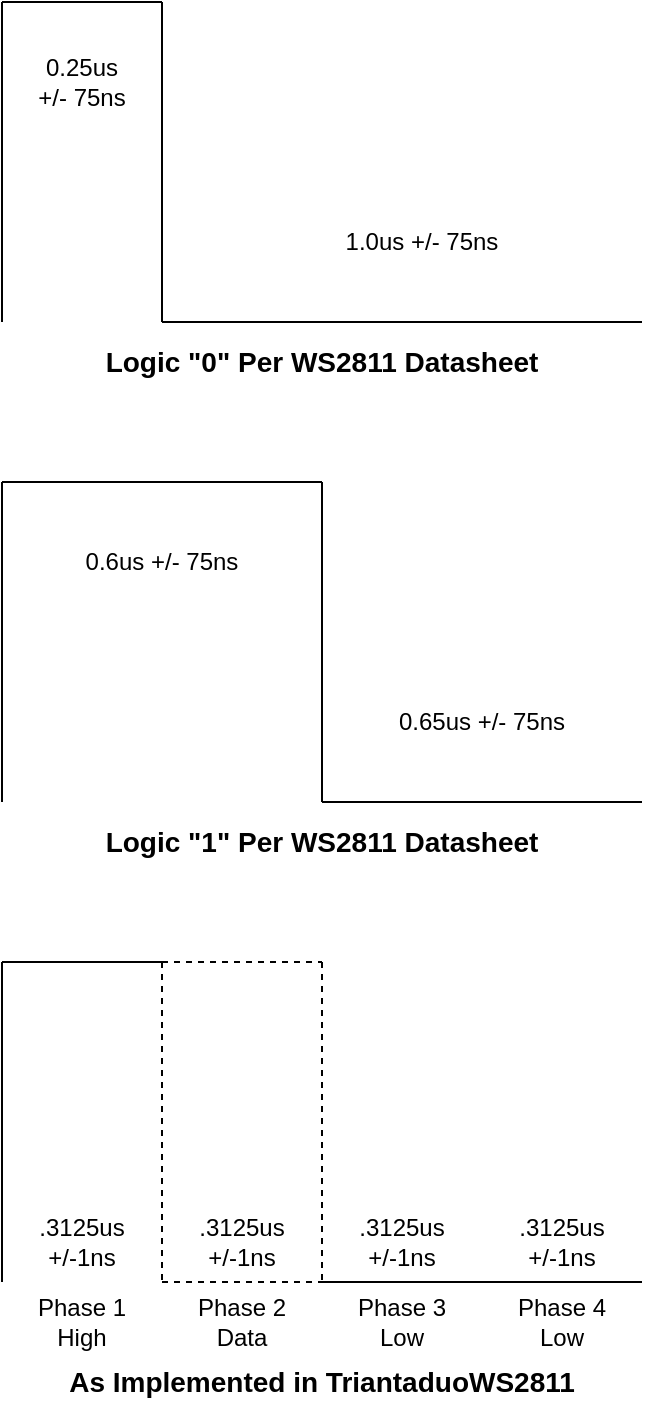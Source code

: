 <mxfile version="12.5.0" type="device"><diagram id="zMdHHGrJSZtKjhyNDhxt" name="Page-1"><mxGraphModel dx="1173" dy="793" grid="1" gridSize="10" guides="1" tooltips="1" connect="1" arrows="1" fold="1" page="1" pageScale="1" pageWidth="1100" pageHeight="850" math="0" shadow="0"><root><mxCell id="0"/><mxCell id="1" parent="0"/><mxCell id="HZ4cuATQGfqaaVmYHo4V-2" value="" style="endArrow=none;html=1;" edge="1" parent="1"><mxGeometry width="50" height="50" relative="1" as="geometry"><mxPoint x="200" y="680" as="sourcePoint"/><mxPoint x="200" y="520" as="targetPoint"/></mxGeometry></mxCell><mxCell id="HZ4cuATQGfqaaVmYHo4V-3" value="" style="endArrow=none;html=1;" edge="1" parent="1"><mxGeometry width="50" height="50" relative="1" as="geometry"><mxPoint x="200" y="520" as="sourcePoint"/><mxPoint x="280" y="520" as="targetPoint"/></mxGeometry></mxCell><mxCell id="HZ4cuATQGfqaaVmYHo4V-4" value="" style="endArrow=none;html=1;dashed=1;" edge="1" parent="1"><mxGeometry width="50" height="50" relative="1" as="geometry"><mxPoint x="280" y="520" as="sourcePoint"/><mxPoint x="360" y="520" as="targetPoint"/></mxGeometry></mxCell><mxCell id="HZ4cuATQGfqaaVmYHo4V-5" value="" style="endArrow=none;html=1;dashed=1;" edge="1" parent="1"><mxGeometry width="50" height="50" relative="1" as="geometry"><mxPoint x="280" y="520" as="sourcePoint"/><mxPoint x="280" y="680" as="targetPoint"/></mxGeometry></mxCell><mxCell id="HZ4cuATQGfqaaVmYHo4V-6" value="" style="endArrow=none;html=1;dashed=1;" edge="1" parent="1"><mxGeometry width="50" height="50" relative="1" as="geometry"><mxPoint x="280" y="680" as="sourcePoint"/><mxPoint x="360" y="680" as="targetPoint"/></mxGeometry></mxCell><mxCell id="HZ4cuATQGfqaaVmYHo4V-7" value="" style="endArrow=none;html=1;dashed=1;" edge="1" parent="1"><mxGeometry width="50" height="50" relative="1" as="geometry"><mxPoint x="360" y="520" as="sourcePoint"/><mxPoint x="360" y="680" as="targetPoint"/></mxGeometry></mxCell><mxCell id="HZ4cuATQGfqaaVmYHo4V-8" value="" style="endArrow=none;html=1;" edge="1" parent="1"><mxGeometry width="50" height="50" relative="1" as="geometry"><mxPoint x="360" y="680" as="sourcePoint"/><mxPoint x="440" y="680" as="targetPoint"/></mxGeometry></mxCell><mxCell id="HZ4cuATQGfqaaVmYHo4V-9" value="" style="endArrow=none;html=1;" edge="1" parent="1"><mxGeometry width="50" height="50" relative="1" as="geometry"><mxPoint x="440" y="680" as="sourcePoint"/><mxPoint x="520" y="680" as="targetPoint"/></mxGeometry></mxCell><mxCell id="HZ4cuATQGfqaaVmYHo4V-10" value="" style="endArrow=none;html=1;" edge="1" parent="1"><mxGeometry width="50" height="50" relative="1" as="geometry"><mxPoint x="200" y="440" as="sourcePoint"/><mxPoint x="200" y="280" as="targetPoint"/></mxGeometry></mxCell><mxCell id="HZ4cuATQGfqaaVmYHo4V-11" value="" style="endArrow=none;html=1;" edge="1" parent="1"><mxGeometry width="50" height="50" relative="1" as="geometry"><mxPoint x="200" y="280" as="sourcePoint"/><mxPoint x="360" y="280" as="targetPoint"/></mxGeometry></mxCell><mxCell id="HZ4cuATQGfqaaVmYHo4V-13" value="" style="endArrow=none;html=1;" edge="1" parent="1"><mxGeometry width="50" height="50" relative="1" as="geometry"><mxPoint x="360" y="440" as="sourcePoint"/><mxPoint x="360" y="280" as="targetPoint"/></mxGeometry></mxCell><mxCell id="HZ4cuATQGfqaaVmYHo4V-14" value="" style="endArrow=none;html=1;" edge="1" parent="1"><mxGeometry width="50" height="50" relative="1" as="geometry"><mxPoint x="360" y="440" as="sourcePoint"/><mxPoint x="520" y="440" as="targetPoint"/></mxGeometry></mxCell><mxCell id="HZ4cuATQGfqaaVmYHo4V-15" value="" style="endArrow=none;html=1;" edge="1" parent="1"><mxGeometry width="50" height="50" relative="1" as="geometry"><mxPoint x="200" y="200" as="sourcePoint"/><mxPoint x="200" y="40" as="targetPoint"/></mxGeometry></mxCell><mxCell id="HZ4cuATQGfqaaVmYHo4V-16" value="" style="endArrow=none;html=1;" edge="1" parent="1"><mxGeometry width="50" height="50" relative="1" as="geometry"><mxPoint x="200" y="40" as="sourcePoint"/><mxPoint x="280" y="40" as="targetPoint"/></mxGeometry></mxCell><mxCell id="HZ4cuATQGfqaaVmYHo4V-17" value="" style="endArrow=none;html=1;" edge="1" parent="1"><mxGeometry width="50" height="50" relative="1" as="geometry"><mxPoint x="280" y="200" as="sourcePoint"/><mxPoint x="280" y="40" as="targetPoint"/></mxGeometry></mxCell><mxCell id="HZ4cuATQGfqaaVmYHo4V-18" value="" style="endArrow=none;html=1;" edge="1" parent="1"><mxGeometry width="50" height="50" relative="1" as="geometry"><mxPoint x="280" y="200" as="sourcePoint"/><mxPoint x="520" y="200" as="targetPoint"/></mxGeometry></mxCell><mxCell id="HZ4cuATQGfqaaVmYHo4V-19" value="0.6us +/- 75ns" style="text;html=1;strokeColor=none;fillColor=none;align=center;verticalAlign=middle;whiteSpace=wrap;rounded=0;" vertex="1" parent="1"><mxGeometry x="200" y="310" width="160" height="20" as="geometry"/></mxCell><mxCell id="HZ4cuATQGfqaaVmYHo4V-21" value="0.65us +/- 75ns" style="text;html=1;strokeColor=none;fillColor=none;align=center;verticalAlign=middle;whiteSpace=wrap;rounded=0;" vertex="1" parent="1"><mxGeometry x="360" y="390" width="160" height="20" as="geometry"/></mxCell><mxCell id="HZ4cuATQGfqaaVmYHo4V-22" value="0.25us&lt;br&gt;+/- 75ns" style="text;html=1;strokeColor=none;fillColor=none;align=center;verticalAlign=middle;whiteSpace=wrap;rounded=0;" vertex="1" parent="1"><mxGeometry x="200" y="70" width="80" height="20" as="geometry"/></mxCell><mxCell id="HZ4cuATQGfqaaVmYHo4V-23" value="1.0us +/- 75ns" style="text;html=1;strokeColor=none;fillColor=none;align=center;verticalAlign=middle;whiteSpace=wrap;rounded=0;" vertex="1" parent="1"><mxGeometry x="330" y="150" width="160" height="20" as="geometry"/></mxCell><mxCell id="HZ4cuATQGfqaaVmYHo4V-24" value="Logic &quot;0&quot; Per WS2811 Datasheet" style="text;html=1;strokeColor=none;fillColor=none;align=center;verticalAlign=middle;whiteSpace=wrap;rounded=0;fontStyle=1;fontSize=14;" vertex="1" parent="1"><mxGeometry x="200" y="210" width="320" height="20" as="geometry"/></mxCell><mxCell id="HZ4cuATQGfqaaVmYHo4V-25" value="Logic &quot;1&quot;&amp;nbsp;Per WS2811 Datasheet" style="text;html=1;strokeColor=none;fillColor=none;align=center;verticalAlign=middle;whiteSpace=wrap;rounded=0;fontStyle=1;fontSize=14;" vertex="1" parent="1"><mxGeometry x="200" y="450" width="320" height="20" as="geometry"/></mxCell><mxCell id="HZ4cuATQGfqaaVmYHo4V-26" value=".3125us&lt;br&gt;+/-1ns" style="text;html=1;strokeColor=none;fillColor=none;align=center;verticalAlign=middle;whiteSpace=wrap;rounded=0;" vertex="1" parent="1"><mxGeometry x="200" y="650" width="80" height="20" as="geometry"/></mxCell><mxCell id="HZ4cuATQGfqaaVmYHo4V-27" value=".3125us&lt;br&gt;+/-1ns" style="text;html=1;strokeColor=none;fillColor=none;align=center;verticalAlign=middle;whiteSpace=wrap;rounded=0;" vertex="1" parent="1"><mxGeometry x="280" y="650" width="80" height="20" as="geometry"/></mxCell><mxCell id="HZ4cuATQGfqaaVmYHo4V-28" value=".3125us&lt;br&gt;+/-1ns" style="text;html=1;strokeColor=none;fillColor=none;align=center;verticalAlign=middle;whiteSpace=wrap;rounded=0;" vertex="1" parent="1"><mxGeometry x="360" y="650" width="80" height="20" as="geometry"/></mxCell><mxCell id="HZ4cuATQGfqaaVmYHo4V-29" value=".3125us&lt;br&gt;+/-1ns" style="text;html=1;strokeColor=none;fillColor=none;align=center;verticalAlign=middle;whiteSpace=wrap;rounded=0;" vertex="1" parent="1"><mxGeometry x="440" y="650" width="80" height="20" as="geometry"/></mxCell><mxCell id="HZ4cuATQGfqaaVmYHo4V-30" value="Phase 1&lt;br&gt;High" style="text;html=1;strokeColor=none;fillColor=none;align=center;verticalAlign=middle;whiteSpace=wrap;rounded=0;" vertex="1" parent="1"><mxGeometry x="200" y="690" width="80" height="20" as="geometry"/></mxCell><mxCell id="HZ4cuATQGfqaaVmYHo4V-31" value="Phase 2&lt;br&gt;Data" style="text;html=1;strokeColor=none;fillColor=none;align=center;verticalAlign=middle;whiteSpace=wrap;rounded=0;" vertex="1" parent="1"><mxGeometry x="280" y="690" width="80" height="20" as="geometry"/></mxCell><mxCell id="HZ4cuATQGfqaaVmYHo4V-32" value="Phase 3&lt;br&gt;Low" style="text;html=1;strokeColor=none;fillColor=none;align=center;verticalAlign=middle;whiteSpace=wrap;rounded=0;" vertex="1" parent="1"><mxGeometry x="360" y="690" width="80" height="20" as="geometry"/></mxCell><mxCell id="HZ4cuATQGfqaaVmYHo4V-33" value="Phase 4&lt;br&gt;Low" style="text;html=1;strokeColor=none;fillColor=none;align=center;verticalAlign=middle;whiteSpace=wrap;rounded=0;" vertex="1" parent="1"><mxGeometry x="440" y="690" width="80" height="20" as="geometry"/></mxCell><mxCell id="HZ4cuATQGfqaaVmYHo4V-34" value="As Implemented in TriantaduoWS2811" style="text;html=1;strokeColor=none;fillColor=none;align=center;verticalAlign=middle;whiteSpace=wrap;rounded=0;fontStyle=1;fontSize=14;" vertex="1" parent="1"><mxGeometry x="200" y="720" width="320" height="20" as="geometry"/></mxCell></root></mxGraphModel></diagram></mxfile>
